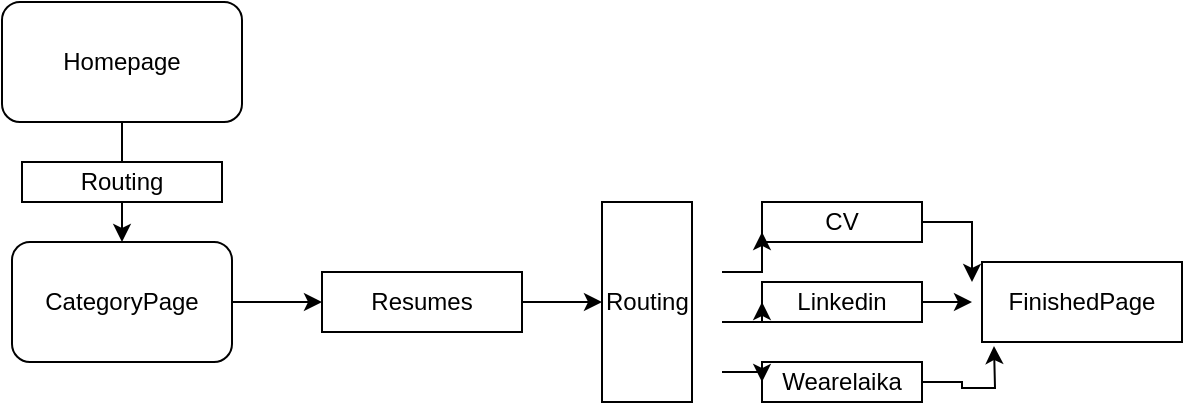 <mxfile version="14.1.8" type="device"><diagram id="P6aZHNIHYS9QI34Y5Dtw" name="Page-1"><mxGraphModel dx="842" dy="559" grid="1" gridSize="10" guides="1" tooltips="1" connect="1" arrows="1" fold="1" page="1" pageScale="1" pageWidth="850" pageHeight="1100" math="0" shadow="0"><root><mxCell id="0"/><mxCell id="1" parent="0"/><mxCell id="UEIVsWbkvi97ixUL-dlF-3" value="" style="edgeStyle=orthogonalEdgeStyle;rounded=0;orthogonalLoop=1;jettySize=auto;html=1;" parent="1" source="UEIVsWbkvi97ixUL-dlF-1" target="UEIVsWbkvi97ixUL-dlF-2" edge="1"><mxGeometry relative="1" as="geometry"/></mxCell><mxCell id="UEIVsWbkvi97ixUL-dlF-1" value="Homepage" style="rounded=1;whiteSpace=wrap;html=1;" parent="1" vertex="1"><mxGeometry x="140" y="220" width="120" height="60" as="geometry"/></mxCell><mxCell id="c3KWaO88y6pQB6hOZg14-2" style="edgeStyle=orthogonalEdgeStyle;rounded=0;orthogonalLoop=1;jettySize=auto;html=1;entryX=0;entryY=0.5;entryDx=0;entryDy=0;" edge="1" parent="1" source="UEIVsWbkvi97ixUL-dlF-2" target="UEIVsWbkvi97ixUL-dlF-8"><mxGeometry relative="1" as="geometry"/></mxCell><mxCell id="UEIVsWbkvi97ixUL-dlF-2" value="CategoryPage" style="rounded=1;whiteSpace=wrap;html=1;" parent="1" vertex="1"><mxGeometry x="145" y="340" width="110" height="60" as="geometry"/></mxCell><mxCell id="c3KWaO88y6pQB6hOZg14-1" style="edgeStyle=orthogonalEdgeStyle;rounded=0;orthogonalLoop=1;jettySize=auto;html=1;exitX=0.25;exitY=1;exitDx=0;exitDy=0;" edge="1" parent="1" source="UEIVsWbkvi97ixUL-dlF-8"><mxGeometry relative="1" as="geometry"><mxPoint x="330" y="370" as="targetPoint"/></mxGeometry></mxCell><mxCell id="c3KWaO88y6pQB6hOZg14-3" style="edgeStyle=orthogonalEdgeStyle;rounded=0;orthogonalLoop=1;jettySize=auto;html=1;exitX=1;exitY=0.5;exitDx=0;exitDy=0;entryX=0;entryY=0.5;entryDx=0;entryDy=0;" edge="1" parent="1" source="UEIVsWbkvi97ixUL-dlF-8" target="UEIVsWbkvi97ixUL-dlF-38"><mxGeometry relative="1" as="geometry"/></mxCell><mxCell id="UEIVsWbkvi97ixUL-dlF-8" value="Resumes" style="rounded=0;whiteSpace=wrap;html=1;" parent="1" vertex="1"><mxGeometry x="300" y="355" width="100" height="30" as="geometry"/></mxCell><mxCell id="UEIVsWbkvi97ixUL-dlF-48" style="edgeStyle=orthogonalEdgeStyle;rounded=0;orthogonalLoop=1;jettySize=auto;html=1;exitX=1;exitY=0.5;exitDx=0;exitDy=0;entryX=0;entryY=0.25;entryDx=0;entryDy=0;" parent="1" source="UEIVsWbkvi97ixUL-dlF-14" edge="1"><mxGeometry relative="1" as="geometry"><mxPoint x="625" y="360" as="targetPoint"/></mxGeometry></mxCell><mxCell id="UEIVsWbkvi97ixUL-dlF-14" value="CV" style="whiteSpace=wrap;html=1;" parent="1" vertex="1"><mxGeometry x="520" y="320" width="80" height="20" as="geometry"/></mxCell><mxCell id="UEIVsWbkvi97ixUL-dlF-47" style="edgeStyle=orthogonalEdgeStyle;rounded=0;orthogonalLoop=1;jettySize=auto;html=1;exitX=1;exitY=0.5;exitDx=0;exitDy=0;entryX=0;entryY=0.5;entryDx=0;entryDy=0;" parent="1" source="UEIVsWbkvi97ixUL-dlF-15" edge="1"><mxGeometry relative="1" as="geometry"><mxPoint x="625" y="370" as="targetPoint"/></mxGeometry></mxCell><mxCell id="UEIVsWbkvi97ixUL-dlF-15" value="Linkedin" style="whiteSpace=wrap;html=1;" parent="1" vertex="1"><mxGeometry x="520" y="360" width="80" height="20" as="geometry"/></mxCell><mxCell id="UEIVsWbkvi97ixUL-dlF-49" style="edgeStyle=orthogonalEdgeStyle;rounded=0;orthogonalLoop=1;jettySize=auto;html=1;exitX=1;exitY=0.5;exitDx=0;exitDy=0;entryX=0.11;entryY=1.05;entryDx=0;entryDy=0;entryPerimeter=0;" parent="1" source="UEIVsWbkvi97ixUL-dlF-16" edge="1"><mxGeometry relative="1" as="geometry"><mxPoint x="636" y="392" as="targetPoint"/></mxGeometry></mxCell><mxCell id="UEIVsWbkvi97ixUL-dlF-16" value="Wearelaika" style="whiteSpace=wrap;html=1;" parent="1" vertex="1"><mxGeometry x="520" y="400" width="80" height="20" as="geometry"/></mxCell><mxCell id="UEIVsWbkvi97ixUL-dlF-29" value="FinishedPage" style="whiteSpace=wrap;html=1;" parent="1" vertex="1"><mxGeometry x="630" y="350" width="100" height="40" as="geometry"/></mxCell><mxCell id="UEIVsWbkvi97ixUL-dlF-39" style="edgeStyle=orthogonalEdgeStyle;rounded=0;orthogonalLoop=1;jettySize=auto;html=1;exitX=1;exitY=0.5;exitDx=0;exitDy=0;entryX=0;entryY=0.5;entryDx=0;entryDy=0;" parent="1" target="UEIVsWbkvi97ixUL-dlF-15" edge="1"><mxGeometry relative="1" as="geometry"><mxPoint x="500" y="380" as="sourcePoint"/></mxGeometry></mxCell><mxCell id="UEIVsWbkvi97ixUL-dlF-40" style="edgeStyle=orthogonalEdgeStyle;rounded=0;orthogonalLoop=1;jettySize=auto;html=1;exitX=1;exitY=0.25;exitDx=0;exitDy=0;entryX=0;entryY=0.75;entryDx=0;entryDy=0;" parent="1" target="UEIVsWbkvi97ixUL-dlF-14" edge="1"><mxGeometry relative="1" as="geometry"><mxPoint x="500" y="355" as="sourcePoint"/></mxGeometry></mxCell><mxCell id="UEIVsWbkvi97ixUL-dlF-42" style="edgeStyle=orthogonalEdgeStyle;rounded=0;orthogonalLoop=1;jettySize=auto;html=1;exitX=1;exitY=0.75;exitDx=0;exitDy=0;entryX=0;entryY=0.5;entryDx=0;entryDy=0;" parent="1" target="UEIVsWbkvi97ixUL-dlF-16" edge="1"><mxGeometry relative="1" as="geometry"><mxPoint x="500" y="405" as="sourcePoint"/></mxGeometry></mxCell><mxCell id="UEIVsWbkvi97ixUL-dlF-38" value="&lt;div&gt;Routing&lt;/div&gt;" style="whiteSpace=wrap;html=1;align=left;" parent="1" vertex="1"><mxGeometry x="440" y="320" width="45" height="100" as="geometry"/></mxCell><mxCell id="Vt4moc4kDFivcg-fY73E-2" value="Routing" style="whiteSpace=wrap;html=1;" parent="1" vertex="1"><mxGeometry x="150" y="300" width="100" height="20" as="geometry"/></mxCell></root></mxGraphModel></diagram></mxfile>
